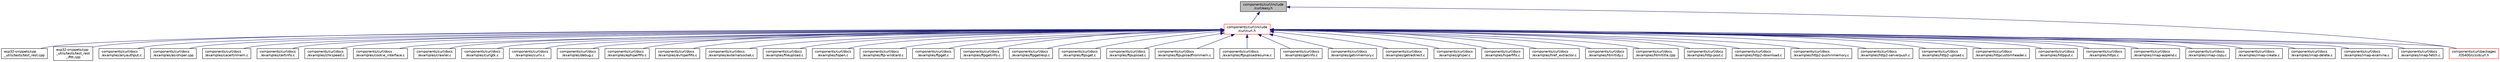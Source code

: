digraph "components/curl/include/curl/easy.h"
{
  edge [fontname="Helvetica",fontsize="10",labelfontname="Helvetica",labelfontsize="10"];
  node [fontname="Helvetica",fontsize="10",shape=record];
  Node1 [label="components/curl/include\l/curl/easy.h",height=0.2,width=0.4,color="black", fillcolor="grey75", style="filled", fontcolor="black"];
  Node1 -> Node2 [dir="back",color="midnightblue",fontsize="10",style="solid",fontname="Helvetica"];
  Node2 [label="components/curl/include\l/curl/curl.h",height=0.2,width=0.4,color="red", fillcolor="white", style="filled",URL="$curl_8h.html"];
  Node2 -> Node3 [dir="back",color="midnightblue",fontsize="10",style="solid",fontname="Helvetica"];
  Node3 [label="esp32-snippets/cpp\l_utils/tests/test_rest.cpp",height=0.2,width=0.4,color="black", fillcolor="white", style="filled",URL="$test__rest_8cpp.html"];
  Node2 -> Node4 [dir="back",color="midnightblue",fontsize="10",style="solid",fontname="Helvetica"];
  Node4 [label="esp32-snippets/cpp\l_utils/tests/test_rest\l_ifttt.cpp",height=0.2,width=0.4,color="black", fillcolor="white", style="filled",URL="$test__rest__ifttt_8cpp.html"];
  Node2 -> Node5 [dir="back",color="midnightblue",fontsize="10",style="solid",fontname="Helvetica"];
  Node5 [label="components/curl/docs\l/examples/anyauthput.c",height=0.2,width=0.4,color="black", fillcolor="white", style="filled",URL="$anyauthput_8c.html"];
  Node2 -> Node6 [dir="back",color="midnightblue",fontsize="10",style="solid",fontname="Helvetica"];
  Node6 [label="components/curl/docs\l/examples/asiohiper.cpp",height=0.2,width=0.4,color="black", fillcolor="white", style="filled",URL="$asiohiper_8cpp.html"];
  Node2 -> Node7 [dir="back",color="midnightblue",fontsize="10",style="solid",fontname="Helvetica"];
  Node7 [label="components/curl/docs\l/examples/cacertinmem.c",height=0.2,width=0.4,color="black", fillcolor="white", style="filled",URL="$cacertinmem_8c.html"];
  Node2 -> Node8 [dir="back",color="midnightblue",fontsize="10",style="solid",fontname="Helvetica"];
  Node8 [label="components/curl/docs\l/examples/certinfo.c",height=0.2,width=0.4,color="black", fillcolor="white", style="filled",URL="$certinfo_8c.html"];
  Node2 -> Node9 [dir="back",color="midnightblue",fontsize="10",style="solid",fontname="Helvetica"];
  Node9 [label="components/curl/docs\l/examples/chkspeed.c",height=0.2,width=0.4,color="black", fillcolor="white", style="filled",URL="$chkspeed_8c.html"];
  Node2 -> Node10 [dir="back",color="midnightblue",fontsize="10",style="solid",fontname="Helvetica"];
  Node10 [label="components/curl/docs\l/examples/cookie_interface.c",height=0.2,width=0.4,color="black", fillcolor="white", style="filled",URL="$cookie__interface_8c.html"];
  Node2 -> Node11 [dir="back",color="midnightblue",fontsize="10",style="solid",fontname="Helvetica"];
  Node11 [label="components/curl/docs\l/examples/crawler.c",height=0.2,width=0.4,color="black", fillcolor="white", style="filled",URL="$crawler_8c.html"];
  Node2 -> Node12 [dir="back",color="midnightblue",fontsize="10",style="solid",fontname="Helvetica"];
  Node12 [label="components/curl/docs\l/examples/curlgtk.c",height=0.2,width=0.4,color="black", fillcolor="white", style="filled",URL="$curlgtk_8c.html"];
  Node2 -> Node13 [dir="back",color="midnightblue",fontsize="10",style="solid",fontname="Helvetica"];
  Node13 [label="components/curl/docs\l/examples/curlx.c",height=0.2,width=0.4,color="black", fillcolor="white", style="filled",URL="$curlx_8c.html"];
  Node2 -> Node14 [dir="back",color="midnightblue",fontsize="10",style="solid",fontname="Helvetica"];
  Node14 [label="components/curl/docs\l/examples/debug.c",height=0.2,width=0.4,color="black", fillcolor="white", style="filled",URL="$debug_8c.html"];
  Node2 -> Node15 [dir="back",color="midnightblue",fontsize="10",style="solid",fontname="Helvetica"];
  Node15 [label="components/curl/docs\l/examples/ephiperfifo.c",height=0.2,width=0.4,color="black", fillcolor="white", style="filled",URL="$ephiperfifo_8c.html"];
  Node2 -> Node16 [dir="back",color="midnightblue",fontsize="10",style="solid",fontname="Helvetica"];
  Node16 [label="components/curl/docs\l/examples/evhiperfifo.c",height=0.2,width=0.4,color="black", fillcolor="white", style="filled",URL="$evhiperfifo_8c.html"];
  Node2 -> Node17 [dir="back",color="midnightblue",fontsize="10",style="solid",fontname="Helvetica"];
  Node17 [label="components/curl/docs\l/examples/externalsocket.c",height=0.2,width=0.4,color="black", fillcolor="white", style="filled",URL="$externalsocket_8c.html"];
  Node2 -> Node18 [dir="back",color="midnightblue",fontsize="10",style="solid",fontname="Helvetica"];
  Node18 [label="components/curl/docs\l/examples/fileupload.c",height=0.2,width=0.4,color="black", fillcolor="white", style="filled",URL="$fileupload_8c.html"];
  Node2 -> Node19 [dir="back",color="midnightblue",fontsize="10",style="solid",fontname="Helvetica"];
  Node19 [label="components/curl/docs\l/examples/fopen.c",height=0.2,width=0.4,color="black", fillcolor="white", style="filled",URL="$fopen_8c.html"];
  Node2 -> Node20 [dir="back",color="midnightblue",fontsize="10",style="solid",fontname="Helvetica"];
  Node20 [label="components/curl/docs\l/examples/ftp-wildcard.c",height=0.2,width=0.4,color="black", fillcolor="white", style="filled",URL="$ftp-wildcard_8c.html"];
  Node2 -> Node21 [dir="back",color="midnightblue",fontsize="10",style="solid",fontname="Helvetica"];
  Node21 [label="components/curl/docs\l/examples/ftpget.c",height=0.2,width=0.4,color="black", fillcolor="white", style="filled",URL="$ftpget_8c.html"];
  Node2 -> Node22 [dir="back",color="midnightblue",fontsize="10",style="solid",fontname="Helvetica"];
  Node22 [label="components/curl/docs\l/examples/ftpgetinfo.c",height=0.2,width=0.4,color="black", fillcolor="white", style="filled",URL="$ftpgetinfo_8c.html"];
  Node2 -> Node23 [dir="back",color="midnightblue",fontsize="10",style="solid",fontname="Helvetica"];
  Node23 [label="components/curl/docs\l/examples/ftpgetresp.c",height=0.2,width=0.4,color="black", fillcolor="white", style="filled",URL="$ftpgetresp_8c.html"];
  Node2 -> Node24 [dir="back",color="midnightblue",fontsize="10",style="solid",fontname="Helvetica"];
  Node24 [label="components/curl/docs\l/examples/ftpsget.c",height=0.2,width=0.4,color="black", fillcolor="white", style="filled",URL="$ftpsget_8c.html"];
  Node2 -> Node25 [dir="back",color="midnightblue",fontsize="10",style="solid",fontname="Helvetica"];
  Node25 [label="components/curl/docs\l/examples/ftpupload.c",height=0.2,width=0.4,color="black", fillcolor="white", style="filled",URL="$ftpupload_8c.html"];
  Node2 -> Node26 [dir="back",color="midnightblue",fontsize="10",style="solid",fontname="Helvetica"];
  Node26 [label="components/curl/docs\l/examples/ftpuploadfrommem.c",height=0.2,width=0.4,color="black", fillcolor="white", style="filled",URL="$ftpuploadfrommem_8c.html"];
  Node2 -> Node27 [dir="back",color="midnightblue",fontsize="10",style="solid",fontname="Helvetica"];
  Node27 [label="components/curl/docs\l/examples/ftpuploadresume.c",height=0.2,width=0.4,color="black", fillcolor="white", style="filled",URL="$ftpuploadresume_8c.html"];
  Node2 -> Node28 [dir="back",color="midnightblue",fontsize="10",style="solid",fontname="Helvetica"];
  Node28 [label="components/curl/docs\l/examples/getinfo.c",height=0.2,width=0.4,color="black", fillcolor="white", style="filled",URL="$docs_2examples_2getinfo_8c.html"];
  Node2 -> Node29 [dir="back",color="midnightblue",fontsize="10",style="solid",fontname="Helvetica"];
  Node29 [label="components/curl/docs\l/examples/getinmemory.c",height=0.2,width=0.4,color="black", fillcolor="white", style="filled",URL="$getinmemory_8c.html"];
  Node2 -> Node30 [dir="back",color="midnightblue",fontsize="10",style="solid",fontname="Helvetica"];
  Node30 [label="components/curl/docs\l/examples/getredirect.c",height=0.2,width=0.4,color="black", fillcolor="white", style="filled",URL="$getredirect_8c.html"];
  Node2 -> Node31 [dir="back",color="midnightblue",fontsize="10",style="solid",fontname="Helvetica"];
  Node31 [label="components/curl/docs\l/examples/ghiper.c",height=0.2,width=0.4,color="black", fillcolor="white", style="filled",URL="$ghiper_8c.html"];
  Node2 -> Node32 [dir="back",color="midnightblue",fontsize="10",style="solid",fontname="Helvetica"];
  Node32 [label="components/curl/docs\l/examples/hiperfifo.c",height=0.2,width=0.4,color="black", fillcolor="white", style="filled",URL="$hiperfifo_8c.html"];
  Node2 -> Node33 [dir="back",color="midnightblue",fontsize="10",style="solid",fontname="Helvetica"];
  Node33 [label="components/curl/docs\l/examples/href_extractor.c",height=0.2,width=0.4,color="black", fillcolor="white", style="filled",URL="$href__extractor_8c.html"];
  Node2 -> Node34 [dir="back",color="midnightblue",fontsize="10",style="solid",fontname="Helvetica"];
  Node34 [label="components/curl/docs\l/examples/htmltidy.c",height=0.2,width=0.4,color="black", fillcolor="white", style="filled",URL="$htmltidy_8c.html"];
  Node2 -> Node35 [dir="back",color="midnightblue",fontsize="10",style="solid",fontname="Helvetica"];
  Node35 [label="components/curl/docs\l/examples/htmltitle.cpp",height=0.2,width=0.4,color="black", fillcolor="white", style="filled",URL="$htmltitle_8cpp.html"];
  Node2 -> Node36 [dir="back",color="midnightblue",fontsize="10",style="solid",fontname="Helvetica"];
  Node36 [label="components/curl/docs\l/examples/http-post.c",height=0.2,width=0.4,color="black", fillcolor="white", style="filled",URL="$http-post_8c.html"];
  Node2 -> Node37 [dir="back",color="midnightblue",fontsize="10",style="solid",fontname="Helvetica"];
  Node37 [label="components/curl/docs\l/examples/http2-download.c",height=0.2,width=0.4,color="black", fillcolor="white", style="filled",URL="$http2-download_8c.html"];
  Node2 -> Node38 [dir="back",color="midnightblue",fontsize="10",style="solid",fontname="Helvetica"];
  Node38 [label="components/curl/docs\l/examples/http2-pushinmemory.c",height=0.2,width=0.4,color="black", fillcolor="white", style="filled",URL="$http2-pushinmemory_8c.html"];
  Node2 -> Node39 [dir="back",color="midnightblue",fontsize="10",style="solid",fontname="Helvetica"];
  Node39 [label="components/curl/docs\l/examples/http2-serverpush.c",height=0.2,width=0.4,color="black", fillcolor="white", style="filled",URL="$http2-serverpush_8c.html"];
  Node2 -> Node40 [dir="back",color="midnightblue",fontsize="10",style="solid",fontname="Helvetica"];
  Node40 [label="components/curl/docs\l/examples/http2-upload.c",height=0.2,width=0.4,color="black", fillcolor="white", style="filled",URL="$http2-upload_8c.html"];
  Node2 -> Node41 [dir="back",color="midnightblue",fontsize="10",style="solid",fontname="Helvetica"];
  Node41 [label="components/curl/docs\l/examples/httpcustomheader.c",height=0.2,width=0.4,color="black", fillcolor="white", style="filled",URL="$httpcustomheader_8c.html"];
  Node2 -> Node42 [dir="back",color="midnightblue",fontsize="10",style="solid",fontname="Helvetica"];
  Node42 [label="components/curl/docs\l/examples/httpput.c",height=0.2,width=0.4,color="black", fillcolor="white", style="filled",URL="$httpput_8c.html"];
  Node2 -> Node43 [dir="back",color="midnightblue",fontsize="10",style="solid",fontname="Helvetica"];
  Node43 [label="components/curl/docs\l/examples/https.c",height=0.2,width=0.4,color="black", fillcolor="white", style="filled",URL="$https_8c.html"];
  Node2 -> Node44 [dir="back",color="midnightblue",fontsize="10",style="solid",fontname="Helvetica"];
  Node44 [label="components/curl/docs\l/examples/imap-append.c",height=0.2,width=0.4,color="black", fillcolor="white", style="filled",URL="$imap-append_8c.html"];
  Node2 -> Node45 [dir="back",color="midnightblue",fontsize="10",style="solid",fontname="Helvetica"];
  Node45 [label="components/curl/docs\l/examples/imap-copy.c",height=0.2,width=0.4,color="black", fillcolor="white", style="filled",URL="$imap-copy_8c.html"];
  Node2 -> Node46 [dir="back",color="midnightblue",fontsize="10",style="solid",fontname="Helvetica"];
  Node46 [label="components/curl/docs\l/examples/imap-create.c",height=0.2,width=0.4,color="black", fillcolor="white", style="filled",URL="$imap-create_8c.html"];
  Node2 -> Node47 [dir="back",color="midnightblue",fontsize="10",style="solid",fontname="Helvetica"];
  Node47 [label="components/curl/docs\l/examples/imap-delete.c",height=0.2,width=0.4,color="black", fillcolor="white", style="filled",URL="$imap-delete_8c.html"];
  Node2 -> Node48 [dir="back",color="midnightblue",fontsize="10",style="solid",fontname="Helvetica"];
  Node48 [label="components/curl/docs\l/examples/imap-examine.c",height=0.2,width=0.4,color="black", fillcolor="white", style="filled",URL="$imap-examine_8c.html"];
  Node2 -> Node49 [dir="back",color="midnightblue",fontsize="10",style="solid",fontname="Helvetica"];
  Node49 [label="components/curl/docs\l/examples/imap-fetch.c",height=0.2,width=0.4,color="black", fillcolor="white", style="filled",URL="$imap-fetch_8c.html"];
  Node2 -> Node113 [dir="back",color="midnightblue",fontsize="10",style="solid",fontname="Helvetica"];
  Node113 [label="components/curl/packages\l/OS400/ccsidcurl.h",height=0.2,width=0.4,color="red", fillcolor="white", style="filled",URL="$ccsidcurl_8h.html"];
  Node1 -> Node113 [dir="back",color="midnightblue",fontsize="10",style="solid",fontname="Helvetica"];
}
